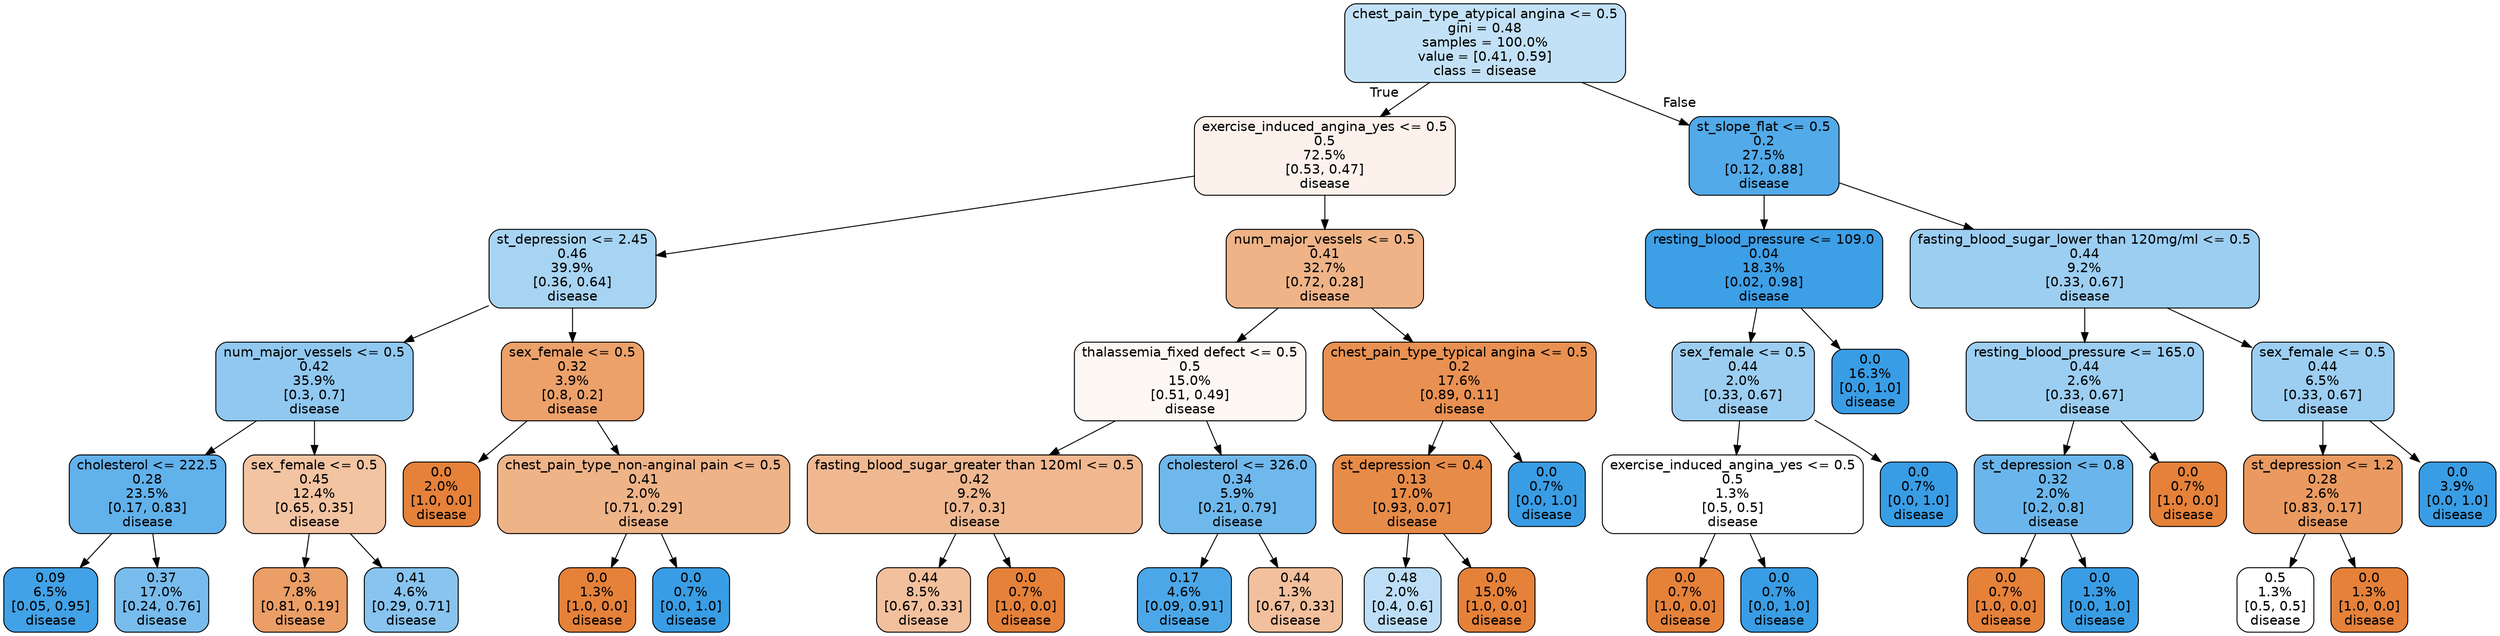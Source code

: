 digraph Tree {
node [shape=box, style="filled, rounded", color="black", fontname=helvetica] ;
edge [fontname=helvetica] ;
0 [label="chest_pain_type_atypical angina <= 0.5\ngini = 0.48\nsamples = 100.0%\nvalue = [0.41, 0.59]\nclass = disease", fillcolor="#399de54e"] ;
1 [label="exercise_induced_angina_yes <= 0.5\n0.5\n72.5%\n[0.53, 0.47]\ndisease", fillcolor="#e5813919"] ;
0 -> 1 [labeldistance=2.5, labelangle=45, headlabel="True"] ;
2 [label="st_depression <= 2.45\n0.46\n39.9%\n[0.36, 0.64]\ndisease", fillcolor="#399de570"] ;
1 -> 2 ;
3 [label="num_major_vessels <= 0.5\n0.42\n35.9%\n[0.3, 0.7]\ndisease", fillcolor="#399de58f"] ;
2 -> 3 ;
4 [label="cholesterol <= 222.5\n0.28\n23.5%\n[0.17, 0.83]\ndisease", fillcolor="#399de5cb"] ;
3 -> 4 ;
5 [label="0.09\n6.5%\n[0.05, 0.95]\ndisease", fillcolor="#399de5f3"] ;
4 -> 5 ;
6 [label="0.37\n17.0%\n[0.24, 0.76]\ndisease", fillcolor="#399de5ad"] ;
4 -> 6 ;
7 [label="sex_female <= 0.5\n0.45\n12.4%\n[0.65, 0.35]\ndisease", fillcolor="#e5813977"] ;
3 -> 7 ;
8 [label="0.3\n7.8%\n[0.81, 0.19]\ndisease", fillcolor="#e58139c4"] ;
7 -> 8 ;
9 [label="0.41\n4.6%\n[0.29, 0.71]\ndisease", fillcolor="#399de599"] ;
7 -> 9 ;
10 [label="sex_female <= 0.5\n0.32\n3.9%\n[0.8, 0.2]\ndisease", fillcolor="#e58139bf"] ;
2 -> 10 ;
11 [label="0.0\n2.0%\n[1.0, 0.0]\ndisease", fillcolor="#e58139ff"] ;
10 -> 11 ;
12 [label="chest_pain_type_non-anginal pain <= 0.5\n0.41\n2.0%\n[0.71, 0.29]\ndisease", fillcolor="#e5813999"] ;
10 -> 12 ;
13 [label="0.0\n1.3%\n[1.0, 0.0]\ndisease", fillcolor="#e58139ff"] ;
12 -> 13 ;
14 [label="0.0\n0.7%\n[0.0, 1.0]\ndisease", fillcolor="#399de5ff"] ;
12 -> 14 ;
15 [label="num_major_vessels <= 0.5\n0.41\n32.7%\n[0.72, 0.28]\ndisease", fillcolor="#e581399a"] ;
1 -> 15 ;
16 [label="thalassemia_fixed defect <= 0.5\n0.5\n15.0%\n[0.51, 0.49]\ndisease", fillcolor="#e581390d"] ;
15 -> 16 ;
17 [label="fasting_blood_sugar_greater than 120ml <= 0.5\n0.42\n9.2%\n[0.7, 0.3]\ndisease", fillcolor="#e581398f"] ;
16 -> 17 ;
18 [label="0.44\n8.5%\n[0.67, 0.33]\ndisease", fillcolor="#e581397f"] ;
17 -> 18 ;
19 [label="0.0\n0.7%\n[1.0, 0.0]\ndisease", fillcolor="#e58139ff"] ;
17 -> 19 ;
20 [label="cholesterol <= 326.0\n0.34\n5.9%\n[0.21, 0.79]\ndisease", fillcolor="#399de5b9"] ;
16 -> 20 ;
21 [label="0.17\n4.6%\n[0.09, 0.91]\ndisease", fillcolor="#399de5e6"] ;
20 -> 21 ;
22 [label="0.44\n1.3%\n[0.67, 0.33]\ndisease", fillcolor="#e581397f"] ;
20 -> 22 ;
23 [label="chest_pain_type_typical angina <= 0.5\n0.2\n17.6%\n[0.89, 0.11]\ndisease", fillcolor="#e58139de"] ;
15 -> 23 ;
24 [label="st_depression <= 0.4\n0.13\n17.0%\n[0.93, 0.07]\ndisease", fillcolor="#e58139eb"] ;
23 -> 24 ;
25 [label="0.48\n2.0%\n[0.4, 0.6]\ndisease", fillcolor="#399de555"] ;
24 -> 25 ;
26 [label="0.0\n15.0%\n[1.0, 0.0]\ndisease", fillcolor="#e58139ff"] ;
24 -> 26 ;
27 [label="0.0\n0.7%\n[0.0, 1.0]\ndisease", fillcolor="#399de5ff"] ;
23 -> 27 ;
28 [label="st_slope_flat <= 0.5\n0.2\n27.5%\n[0.12, 0.88]\ndisease", fillcolor="#399de5de"] ;
0 -> 28 [labeldistance=2.5, labelangle=-45, headlabel="False"] ;
29 [label="resting_blood_pressure <= 109.0\n0.04\n18.3%\n[0.02, 0.98]\ndisease", fillcolor="#399de5fa"] ;
28 -> 29 ;
30 [label="sex_female <= 0.5\n0.44\n2.0%\n[0.33, 0.67]\ndisease", fillcolor="#399de57f"] ;
29 -> 30 ;
31 [label="exercise_induced_angina_yes <= 0.5\n0.5\n1.3%\n[0.5, 0.5]\ndisease", fillcolor="#e5813900"] ;
30 -> 31 ;
32 [label="0.0\n0.7%\n[1.0, 0.0]\ndisease", fillcolor="#e58139ff"] ;
31 -> 32 ;
33 [label="0.0\n0.7%\n[0.0, 1.0]\ndisease", fillcolor="#399de5ff"] ;
31 -> 33 ;
34 [label="0.0\n0.7%\n[0.0, 1.0]\ndisease", fillcolor="#399de5ff"] ;
30 -> 34 ;
35 [label="0.0\n16.3%\n[0.0, 1.0]\ndisease", fillcolor="#399de5ff"] ;
29 -> 35 ;
36 [label="fasting_blood_sugar_lower than 120mg/ml <= 0.5\n0.44\n9.2%\n[0.33, 0.67]\ndisease", fillcolor="#399de57f"] ;
28 -> 36 ;
37 [label="resting_blood_pressure <= 165.0\n0.44\n2.6%\n[0.33, 0.67]\ndisease", fillcolor="#399de57f"] ;
36 -> 37 ;
38 [label="st_depression <= 0.8\n0.32\n2.0%\n[0.2, 0.8]\ndisease", fillcolor="#399de5bf"] ;
37 -> 38 ;
39 [label="0.0\n0.7%\n[1.0, 0.0]\ndisease", fillcolor="#e58139ff"] ;
38 -> 39 ;
40 [label="0.0\n1.3%\n[0.0, 1.0]\ndisease", fillcolor="#399de5ff"] ;
38 -> 40 ;
41 [label="0.0\n0.7%\n[1.0, 0.0]\ndisease", fillcolor="#e58139ff"] ;
37 -> 41 ;
42 [label="sex_female <= 0.5\n0.44\n6.5%\n[0.33, 0.67]\ndisease", fillcolor="#399de57f"] ;
36 -> 42 ;
43 [label="st_depression <= 1.2\n0.28\n2.6%\n[0.83, 0.17]\ndisease", fillcolor="#e58139cc"] ;
42 -> 43 ;
44 [label="0.5\n1.3%\n[0.5, 0.5]\ndisease", fillcolor="#e5813900"] ;
43 -> 44 ;
45 [label="0.0\n1.3%\n[1.0, 0.0]\ndisease", fillcolor="#e58139ff"] ;
43 -> 45 ;
46 [label="0.0\n3.9%\n[0.0, 1.0]\ndisease", fillcolor="#399de5ff"] ;
42 -> 46 ;
}